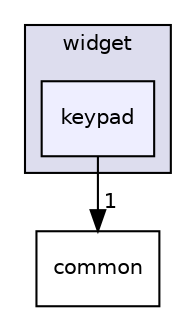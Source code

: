 digraph "widget/keypad" {
  compound=true
  node [ fontsize="10", fontname="Helvetica"];
  edge [ labelfontsize="10", labelfontname="Helvetica"];
  subgraph clusterdir_0c245a8c11489be7bfdc89f08db7c162 {
    graph [ bgcolor="#ddddee", pencolor="black", label="widget" fontname="Helvetica", fontsize="10", URL="dir_0c245a8c11489be7bfdc89f08db7c162.html"]
  dir_2a80e76f01c4be88d50cbf1db2c553b1 [shape=box, label="keypad", style="filled", fillcolor="#eeeeff", pencolor="black", URL="dir_2a80e76f01c4be88d50cbf1db2c553b1.html"];
  }
  dir_bdd9a5d540de89e9fe90efdfc6973a4f [shape=box label="common" URL="dir_bdd9a5d540de89e9fe90efdfc6973a4f.html"];
  dir_2a80e76f01c4be88d50cbf1db2c553b1->dir_bdd9a5d540de89e9fe90efdfc6973a4f [headlabel="1", labeldistance=1.5 headhref="dir_000024_000000.html"];
}
